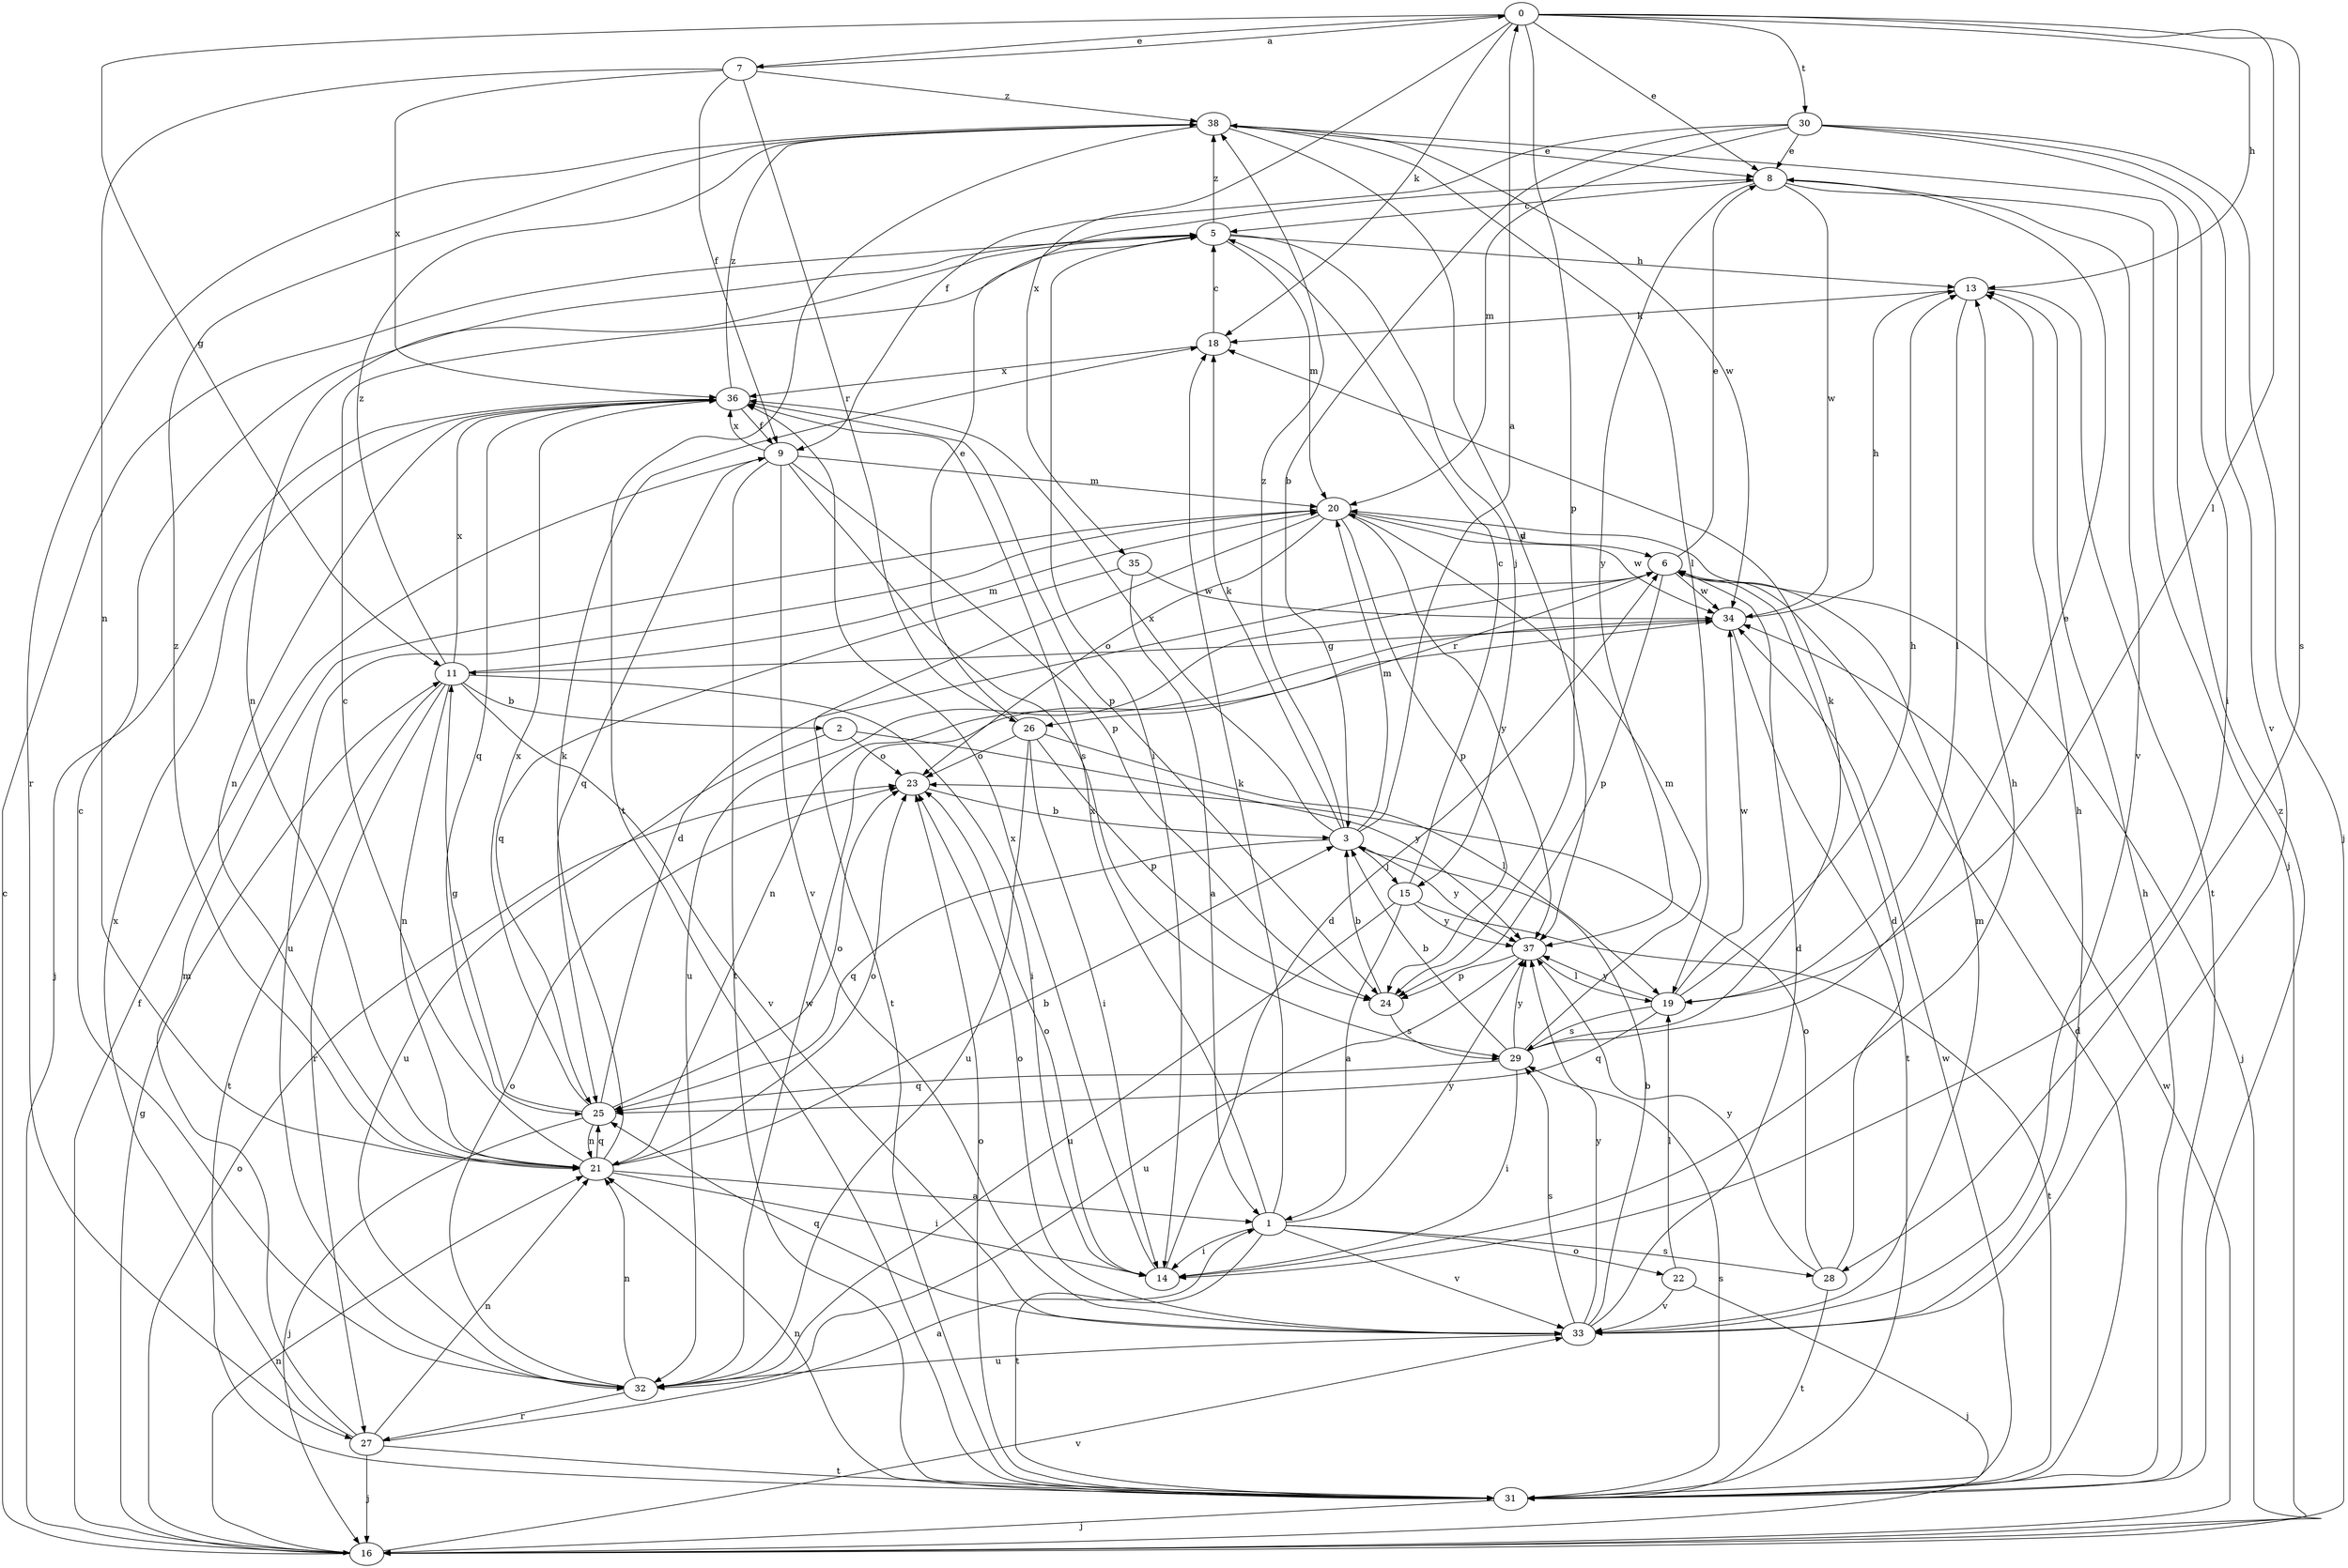 strict digraph  {
0;
1;
2;
3;
5;
6;
7;
8;
9;
11;
13;
14;
15;
16;
18;
19;
20;
21;
22;
23;
24;
25;
26;
27;
28;
29;
30;
31;
32;
33;
34;
35;
36;
37;
38;
0 -> 7  [label=e];
0 -> 8  [label=e];
0 -> 11  [label=g];
0 -> 13  [label=h];
0 -> 18  [label=k];
0 -> 19  [label=l];
0 -> 24  [label=p];
0 -> 28  [label=s];
0 -> 30  [label=t];
0 -> 35  [label=x];
1 -> 14  [label=i];
1 -> 18  [label=k];
1 -> 22  [label=o];
1 -> 28  [label=s];
1 -> 31  [label=t];
1 -> 33  [label=v];
1 -> 36  [label=x];
1 -> 37  [label=y];
2 -> 23  [label=o];
2 -> 32  [label=u];
2 -> 37  [label=y];
3 -> 0  [label=a];
3 -> 15  [label=j];
3 -> 18  [label=k];
3 -> 20  [label=m];
3 -> 25  [label=q];
3 -> 36  [label=x];
3 -> 37  [label=y];
3 -> 38  [label=z];
5 -> 13  [label=h];
5 -> 14  [label=i];
5 -> 15  [label=j];
5 -> 20  [label=m];
5 -> 21  [label=n];
5 -> 38  [label=z];
6 -> 8  [label=e];
6 -> 16  [label=j];
6 -> 24  [label=p];
6 -> 26  [label=r];
6 -> 32  [label=u];
6 -> 34  [label=w];
7 -> 0  [label=a];
7 -> 9  [label=f];
7 -> 21  [label=n];
7 -> 26  [label=r];
7 -> 36  [label=x];
7 -> 38  [label=z];
8 -> 5  [label=c];
8 -> 16  [label=j];
8 -> 33  [label=v];
8 -> 34  [label=w];
8 -> 37  [label=y];
9 -> 20  [label=m];
9 -> 24  [label=p];
9 -> 25  [label=q];
9 -> 29  [label=s];
9 -> 31  [label=t];
9 -> 33  [label=v];
9 -> 36  [label=x];
11 -> 2  [label=b];
11 -> 14  [label=i];
11 -> 20  [label=m];
11 -> 21  [label=n];
11 -> 27  [label=r];
11 -> 31  [label=t];
11 -> 33  [label=v];
11 -> 36  [label=x];
11 -> 38  [label=z];
13 -> 18  [label=k];
13 -> 19  [label=l];
13 -> 31  [label=t];
14 -> 6  [label=d];
14 -> 13  [label=h];
14 -> 23  [label=o];
14 -> 36  [label=x];
15 -> 1  [label=a];
15 -> 5  [label=c];
15 -> 31  [label=t];
15 -> 32  [label=u];
15 -> 37  [label=y];
16 -> 5  [label=c];
16 -> 9  [label=f];
16 -> 11  [label=g];
16 -> 21  [label=n];
16 -> 23  [label=o];
16 -> 33  [label=v];
16 -> 34  [label=w];
18 -> 5  [label=c];
18 -> 36  [label=x];
19 -> 13  [label=h];
19 -> 25  [label=q];
19 -> 29  [label=s];
19 -> 34  [label=w];
19 -> 37  [label=y];
20 -> 6  [label=d];
20 -> 23  [label=o];
20 -> 24  [label=p];
20 -> 31  [label=t];
20 -> 32  [label=u];
20 -> 34  [label=w];
20 -> 37  [label=y];
21 -> 1  [label=a];
21 -> 3  [label=b];
21 -> 5  [label=c];
21 -> 14  [label=i];
21 -> 18  [label=k];
21 -> 23  [label=o];
21 -> 25  [label=q];
21 -> 38  [label=z];
22 -> 16  [label=j];
22 -> 19  [label=l];
22 -> 33  [label=v];
23 -> 3  [label=b];
24 -> 3  [label=b];
24 -> 29  [label=s];
25 -> 6  [label=d];
25 -> 11  [label=g];
25 -> 16  [label=j];
25 -> 21  [label=n];
25 -> 23  [label=o];
25 -> 36  [label=x];
26 -> 8  [label=e];
26 -> 14  [label=i];
26 -> 19  [label=l];
26 -> 23  [label=o];
26 -> 24  [label=p];
26 -> 32  [label=u];
27 -> 1  [label=a];
27 -> 16  [label=j];
27 -> 20  [label=m];
27 -> 21  [label=n];
27 -> 31  [label=t];
27 -> 36  [label=x];
28 -> 6  [label=d];
28 -> 23  [label=o];
28 -> 31  [label=t];
28 -> 37  [label=y];
29 -> 3  [label=b];
29 -> 8  [label=e];
29 -> 14  [label=i];
29 -> 18  [label=k];
29 -> 20  [label=m];
29 -> 25  [label=q];
29 -> 37  [label=y];
30 -> 3  [label=b];
30 -> 8  [label=e];
30 -> 9  [label=f];
30 -> 14  [label=i];
30 -> 16  [label=j];
30 -> 20  [label=m];
30 -> 33  [label=v];
31 -> 6  [label=d];
31 -> 13  [label=h];
31 -> 16  [label=j];
31 -> 21  [label=n];
31 -> 23  [label=o];
31 -> 29  [label=s];
31 -> 34  [label=w];
31 -> 38  [label=z];
32 -> 5  [label=c];
32 -> 21  [label=n];
32 -> 23  [label=o];
32 -> 27  [label=r];
32 -> 34  [label=w];
33 -> 3  [label=b];
33 -> 6  [label=d];
33 -> 13  [label=h];
33 -> 20  [label=m];
33 -> 23  [label=o];
33 -> 25  [label=q];
33 -> 29  [label=s];
33 -> 32  [label=u];
33 -> 37  [label=y];
34 -> 11  [label=g];
34 -> 13  [label=h];
34 -> 21  [label=n];
34 -> 31  [label=t];
35 -> 1  [label=a];
35 -> 25  [label=q];
35 -> 34  [label=w];
36 -> 9  [label=f];
36 -> 16  [label=j];
36 -> 21  [label=n];
36 -> 24  [label=p];
36 -> 25  [label=q];
36 -> 38  [label=z];
37 -> 19  [label=l];
37 -> 24  [label=p];
37 -> 32  [label=u];
38 -> 8  [label=e];
38 -> 19  [label=l];
38 -> 27  [label=r];
38 -> 31  [label=t];
38 -> 34  [label=w];
38 -> 37  [label=y];
}
